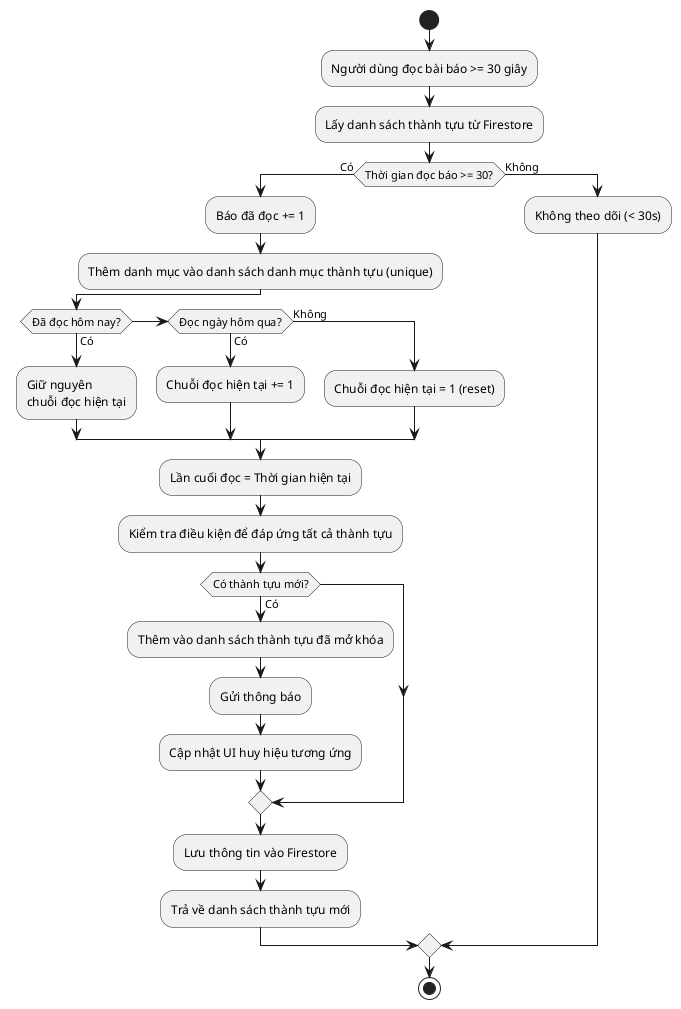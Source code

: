 @startuml AchievementTrackingAlgorithm

start

:Người dùng đọc bài báo >= 30 giây;
' note right
' **INPUT:** 
' - userId: string
' - articleId: string  
' - readingDuration: int (seconds)
' - category: string

' **PSEUDOCODE:**
' ```
' FUNCTION trackAchievement(userId, articleId, duration, category):
'     IF duration < 30 THEN
'         RETURN // Không đủ thời gian
'     END IF
    
'     stats = getUserStats(userId)
'     stats.articlesRead += 1
'     stats.readCategories.addUnique(category)
    
'     // Cập nhật streak
'     IF isToday(stats.lastReadDate) THEN
'         // Đã đọc hôm nay rồi, không tăng streak
'     ELSE IF isYesterday(stats.lastReadDate) THEN
'         stats.currentStreak += 1
'     ELSE
'         stats.currentStreak = 1 // Reset streak
'     END IF
    
'     stats.lastReadDate = today()
    
'     newAchievements = checkAllAchievements(stats)
'     FOR EACH achievement IN newAchievements:
'         stats.unlockedAchievements.add(achievement)
'         sendAchievementNotification(userId, achievement)
'     END FOR
    
'     saveUserStats(stats)
'     RETURN newAchievements
' END FUNCTION
' ```
' end note

:Lấy danh sách thành tựu từ Firestore;

if (Thời gian đọc báo >= 30?) then (Có)
    :Báo đã đọc += 1;
    :Thêm danh mục vào danh sách danh mục thành tựu (unique);
    
    if (Đã đọc hôm nay?) then (Có)
        :Giữ nguyên\nchuỗi đọc hiện tại;
    elseif (Đọc ngày hôm qua?) then (Có)
        :Chuỗi đọc hiện tại += 1;
    else (Không)
        :Chuỗi đọc hiện tại = 1 (reset);
    endif
    
    :Lần cuối đọc = Thời gian hiện tại;
    
    :Kiểm tra điều kiện để đáp ứng tất cả thành tựu;
    ' note right
    ' **Achievement Conditions:**
    ' - NEWBIE: Mặc định khi đăng ký
    ' - FIRST_READ: articlesRead >= 1
    ' - DAILY_READER: articlesRead >= 5 trong ngày
    ' - EXPLORER: readCategories.length >= 3
    ' - WEEK_STREAK: currentStreak >= 7
    ' - BOOKWORM: articlesRead >= 50
    ' end note
    
    if (Có thành tựu mới?) then (Có)
        :Thêm vào danh sách thành tựu đã mở khóa;
        :Gửi thông báo;
        :Cập nhật UI huy hiệu tương ứng;
    endif
    
    :Lưu thông tin vào Firestore;
    :Trả về danh sách thành tựu mới;
    
else (Không)
    :Không theo dõi (< 30s);
endif

stop

@enduml


' Thuật toán theo dõi thành tựu trong ứng dụng Safe News khuyến khích người dùng đọc tin tức thường xuyên bằng cách thưởng điểm cho hành vi tích cực. Khi người dùng đọc bài báo ít nhất 30 giây, hệ thống cập nhật số bài đã đọc, chủ đề khám phá, và chuỗi đọc hàng ngày: giữ nguyên nếu đã đọc trong ngày, tăng nếu đọc liên tiếp từ hôm trước, hoặc đặt lại về 1 nếu bị gián đoạn. Sau đó, thuật toán kiểm tra và mở khóa thành tựu dựa trên số bài đọc và danh mục, gửi thông báo, cập nhật giao diện, và lưu dữ liệu vào Firestore. Cơ chế này tăng tương tác, khuyến khích đa dạng nội dung, và đồng bộ dữ liệu theo thời gian thực.